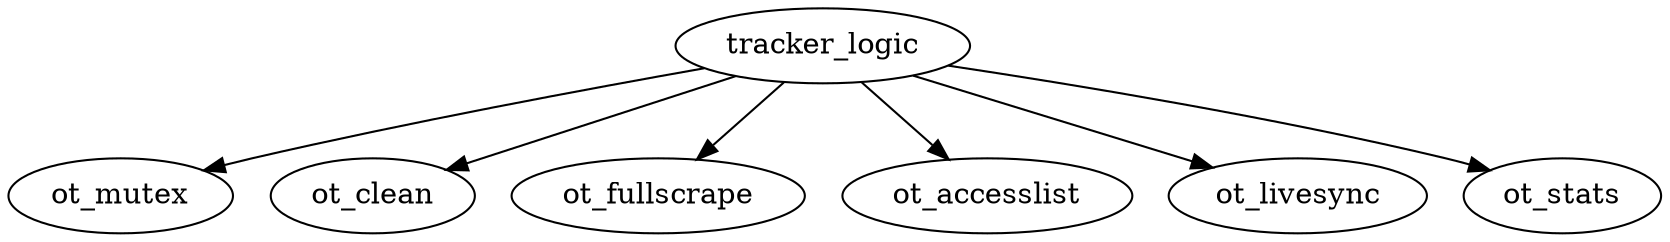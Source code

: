 digraph G {
    tracker_logic -> ot_mutex;
    tracker_logic -> ot_clean;
    tracker_logic -> ot_fullscrape;
    tracker_logic -> ot_accesslist;
    tracker_logic -> ot_livesync;
    tracker_logic -> ot_stats;
}
